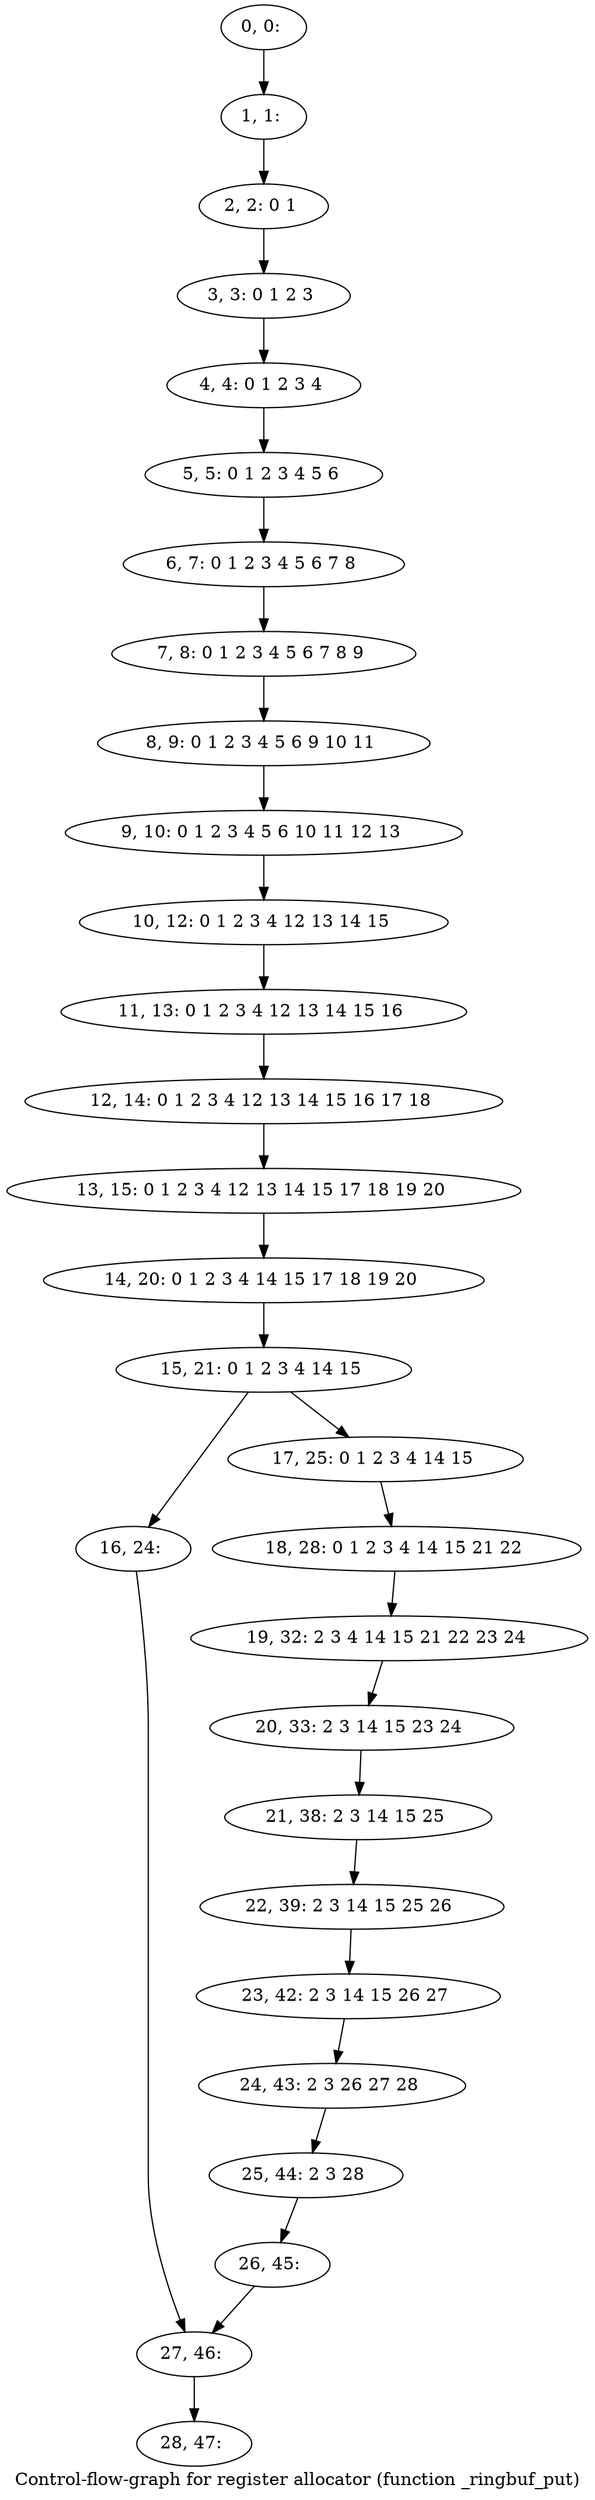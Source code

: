 digraph G {
graph [label="Control-flow-graph for register allocator (function _ringbuf_put)"]
0[label="0, 0: "];
1[label="1, 1: "];
2[label="2, 2: 0 1 "];
3[label="3, 3: 0 1 2 3 "];
4[label="4, 4: 0 1 2 3 4 "];
5[label="5, 5: 0 1 2 3 4 5 6 "];
6[label="6, 7: 0 1 2 3 4 5 6 7 8 "];
7[label="7, 8: 0 1 2 3 4 5 6 7 8 9 "];
8[label="8, 9: 0 1 2 3 4 5 6 9 10 11 "];
9[label="9, 10: 0 1 2 3 4 5 6 10 11 12 13 "];
10[label="10, 12: 0 1 2 3 4 12 13 14 15 "];
11[label="11, 13: 0 1 2 3 4 12 13 14 15 16 "];
12[label="12, 14: 0 1 2 3 4 12 13 14 15 16 17 18 "];
13[label="13, 15: 0 1 2 3 4 12 13 14 15 17 18 19 20 "];
14[label="14, 20: 0 1 2 3 4 14 15 17 18 19 20 "];
15[label="15, 21: 0 1 2 3 4 14 15 "];
16[label="16, 24: "];
17[label="17, 25: 0 1 2 3 4 14 15 "];
18[label="18, 28: 0 1 2 3 4 14 15 21 22 "];
19[label="19, 32: 2 3 4 14 15 21 22 23 24 "];
20[label="20, 33: 2 3 14 15 23 24 "];
21[label="21, 38: 2 3 14 15 25 "];
22[label="22, 39: 2 3 14 15 25 26 "];
23[label="23, 42: 2 3 14 15 26 27 "];
24[label="24, 43: 2 3 26 27 28 "];
25[label="25, 44: 2 3 28 "];
26[label="26, 45: "];
27[label="27, 46: "];
28[label="28, 47: "];
0->1 ;
1->2 ;
2->3 ;
3->4 ;
4->5 ;
5->6 ;
6->7 ;
7->8 ;
8->9 ;
9->10 ;
10->11 ;
11->12 ;
12->13 ;
13->14 ;
14->15 ;
15->16 ;
15->17 ;
16->27 ;
17->18 ;
18->19 ;
19->20 ;
20->21 ;
21->22 ;
22->23 ;
23->24 ;
24->25 ;
25->26 ;
26->27 ;
27->28 ;
}
